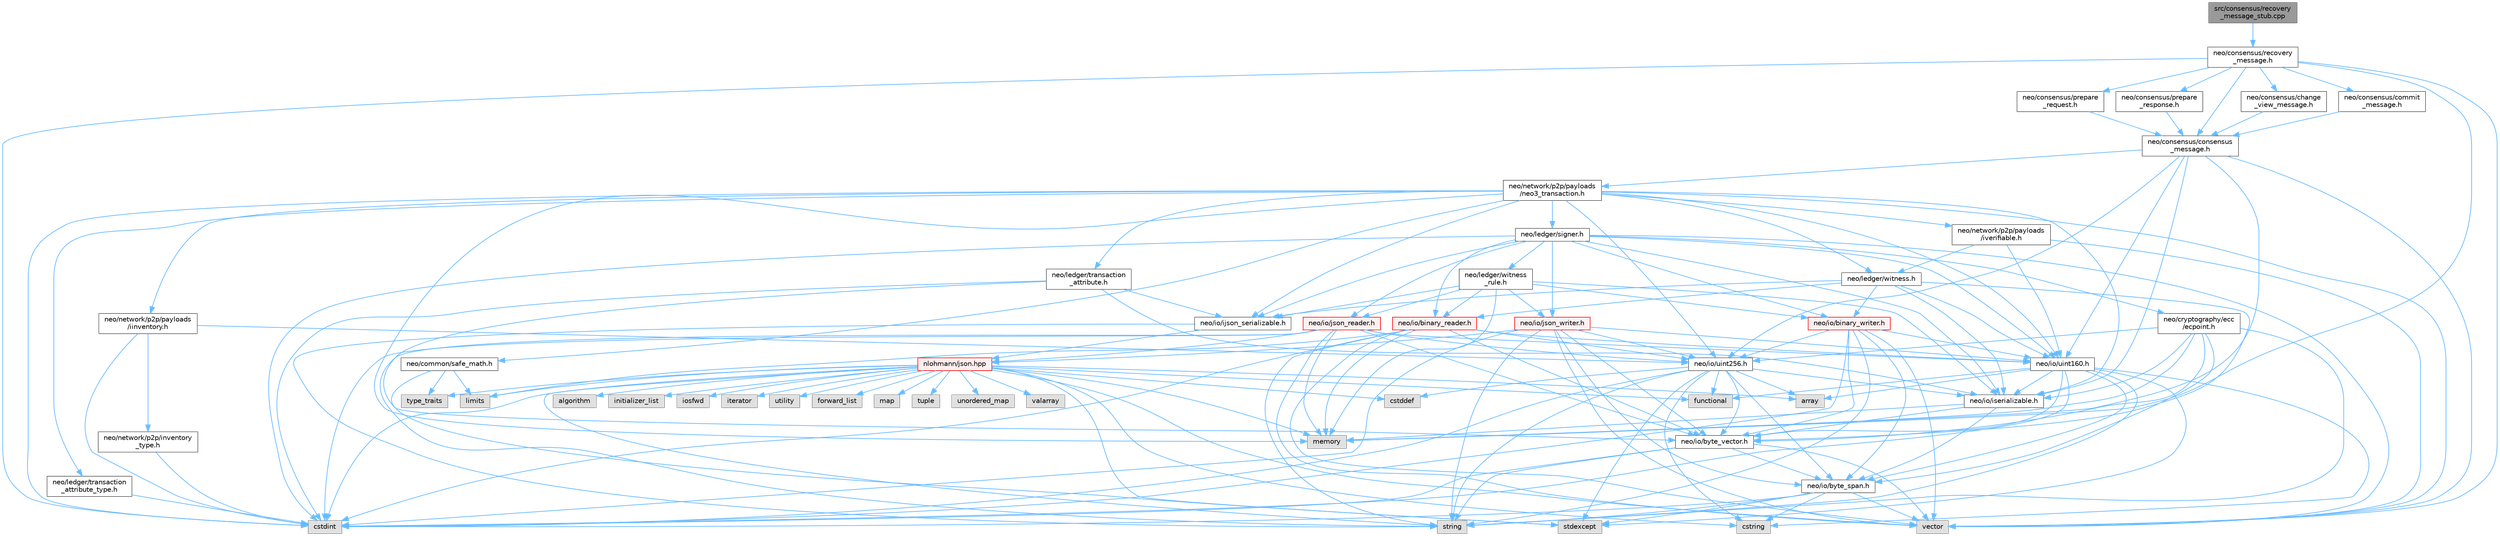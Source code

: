digraph "src/consensus/recovery_message_stub.cpp"
{
 // LATEX_PDF_SIZE
  bgcolor="transparent";
  edge [fontname=Helvetica,fontsize=10,labelfontname=Helvetica,labelfontsize=10];
  node [fontname=Helvetica,fontsize=10,shape=box,height=0.2,width=0.4];
  Node1 [id="Node000001",label="src/consensus/recovery\l_message_stub.cpp",height=0.2,width=0.4,color="gray40", fillcolor="grey60", style="filled", fontcolor="black",tooltip=" "];
  Node1 -> Node2 [id="edge1_Node000001_Node000002",color="steelblue1",style="solid",tooltip=" "];
  Node2 [id="Node000002",label="neo/consensus/recovery\l_message.h",height=0.2,width=0.4,color="grey40", fillcolor="white", style="filled",URL="$recovery__message_8h.html",tooltip=" "];
  Node2 -> Node3 [id="edge2_Node000002_Node000003",color="steelblue1",style="solid",tooltip=" "];
  Node3 [id="Node000003",label="neo/consensus/change\l_view_message.h",height=0.2,width=0.4,color="grey40", fillcolor="white", style="filled",URL="$change__view__message_8h.html",tooltip=" "];
  Node3 -> Node4 [id="edge3_Node000003_Node000004",color="steelblue1",style="solid",tooltip=" "];
  Node4 [id="Node000004",label="neo/consensus/consensus\l_message.h",height=0.2,width=0.4,color="grey40", fillcolor="white", style="filled",URL="$consensus__message_8h.html",tooltip=" "];
  Node4 -> Node5 [id="edge4_Node000004_Node000005",color="steelblue1",style="solid",tooltip=" "];
  Node5 [id="Node000005",label="neo/io/iserializable.h",height=0.2,width=0.4,color="grey40", fillcolor="white", style="filled",URL="$iserializable_8h.html",tooltip=" "];
  Node5 -> Node6 [id="edge5_Node000005_Node000006",color="steelblue1",style="solid",tooltip=" "];
  Node6 [id="Node000006",label="neo/io/byte_span.h",height=0.2,width=0.4,color="grey40", fillcolor="white", style="filled",URL="$io_2byte__span_8h.html",tooltip=" "];
  Node6 -> Node7 [id="edge6_Node000006_Node000007",color="steelblue1",style="solid",tooltip=" "];
  Node7 [id="Node000007",label="cstdint",height=0.2,width=0.4,color="grey60", fillcolor="#E0E0E0", style="filled",tooltip=" "];
  Node6 -> Node8 [id="edge7_Node000006_Node000008",color="steelblue1",style="solid",tooltip=" "];
  Node8 [id="Node000008",label="cstring",height=0.2,width=0.4,color="grey60", fillcolor="#E0E0E0", style="filled",tooltip=" "];
  Node6 -> Node9 [id="edge8_Node000006_Node000009",color="steelblue1",style="solid",tooltip=" "];
  Node9 [id="Node000009",label="stdexcept",height=0.2,width=0.4,color="grey60", fillcolor="#E0E0E0", style="filled",tooltip=" "];
  Node6 -> Node10 [id="edge9_Node000006_Node000010",color="steelblue1",style="solid",tooltip=" "];
  Node10 [id="Node000010",label="string",height=0.2,width=0.4,color="grey60", fillcolor="#E0E0E0", style="filled",tooltip=" "];
  Node6 -> Node11 [id="edge10_Node000006_Node000011",color="steelblue1",style="solid",tooltip=" "];
  Node11 [id="Node000011",label="vector",height=0.2,width=0.4,color="grey60", fillcolor="#E0E0E0", style="filled",tooltip=" "];
  Node5 -> Node12 [id="edge11_Node000005_Node000012",color="steelblue1",style="solid",tooltip=" "];
  Node12 [id="Node000012",label="neo/io/byte_vector.h",height=0.2,width=0.4,color="grey40", fillcolor="white", style="filled",URL="$io_2byte__vector_8h.html",tooltip=" "];
  Node12 -> Node6 [id="edge12_Node000012_Node000006",color="steelblue1",style="solid",tooltip=" "];
  Node12 -> Node7 [id="edge13_Node000012_Node000007",color="steelblue1",style="solid",tooltip=" "];
  Node12 -> Node10 [id="edge14_Node000012_Node000010",color="steelblue1",style="solid",tooltip=" "];
  Node12 -> Node11 [id="edge15_Node000012_Node000011",color="steelblue1",style="solid",tooltip=" "];
  Node5 -> Node13 [id="edge16_Node000005_Node000013",color="steelblue1",style="solid",tooltip=" "];
  Node13 [id="Node000013",label="memory",height=0.2,width=0.4,color="grey60", fillcolor="#E0E0E0", style="filled",tooltip=" "];
  Node4 -> Node14 [id="edge17_Node000004_Node000014",color="steelblue1",style="solid",tooltip=" "];
  Node14 [id="Node000014",label="neo/io/uint160.h",height=0.2,width=0.4,color="grey40", fillcolor="white", style="filled",URL="$uint160_8h.html",tooltip=" "];
  Node14 -> Node6 [id="edge18_Node000014_Node000006",color="steelblue1",style="solid",tooltip=" "];
  Node14 -> Node12 [id="edge19_Node000014_Node000012",color="steelblue1",style="solid",tooltip=" "];
  Node14 -> Node5 [id="edge20_Node000014_Node000005",color="steelblue1",style="solid",tooltip=" "];
  Node14 -> Node15 [id="edge21_Node000014_Node000015",color="steelblue1",style="solid",tooltip=" "];
  Node15 [id="Node000015",label="array",height=0.2,width=0.4,color="grey60", fillcolor="#E0E0E0", style="filled",tooltip=" "];
  Node14 -> Node7 [id="edge22_Node000014_Node000007",color="steelblue1",style="solid",tooltip=" "];
  Node14 -> Node8 [id="edge23_Node000014_Node000008",color="steelblue1",style="solid",tooltip=" "];
  Node14 -> Node16 [id="edge24_Node000014_Node000016",color="steelblue1",style="solid",tooltip=" "];
  Node16 [id="Node000016",label="functional",height=0.2,width=0.4,color="grey60", fillcolor="#E0E0E0", style="filled",tooltip=" "];
  Node14 -> Node9 [id="edge25_Node000014_Node000009",color="steelblue1",style="solid",tooltip=" "];
  Node14 -> Node10 [id="edge26_Node000014_Node000010",color="steelblue1",style="solid",tooltip=" "];
  Node4 -> Node17 [id="edge27_Node000004_Node000017",color="steelblue1",style="solid",tooltip=" "];
  Node17 [id="Node000017",label="neo/io/uint256.h",height=0.2,width=0.4,color="grey40", fillcolor="white", style="filled",URL="$uint256_8h.html",tooltip=" "];
  Node17 -> Node6 [id="edge28_Node000017_Node000006",color="steelblue1",style="solid",tooltip=" "];
  Node17 -> Node12 [id="edge29_Node000017_Node000012",color="steelblue1",style="solid",tooltip=" "];
  Node17 -> Node5 [id="edge30_Node000017_Node000005",color="steelblue1",style="solid",tooltip=" "];
  Node17 -> Node15 [id="edge31_Node000017_Node000015",color="steelblue1",style="solid",tooltip=" "];
  Node17 -> Node18 [id="edge32_Node000017_Node000018",color="steelblue1",style="solid",tooltip=" "];
  Node18 [id="Node000018",label="cstddef",height=0.2,width=0.4,color="grey60", fillcolor="#E0E0E0", style="filled",tooltip=" "];
  Node17 -> Node7 [id="edge33_Node000017_Node000007",color="steelblue1",style="solid",tooltip=" "];
  Node17 -> Node8 [id="edge34_Node000017_Node000008",color="steelblue1",style="solid",tooltip=" "];
  Node17 -> Node16 [id="edge35_Node000017_Node000016",color="steelblue1",style="solid",tooltip=" "];
  Node17 -> Node9 [id="edge36_Node000017_Node000009",color="steelblue1",style="solid",tooltip=" "];
  Node17 -> Node10 [id="edge37_Node000017_Node000010",color="steelblue1",style="solid",tooltip=" "];
  Node4 -> Node19 [id="edge38_Node000004_Node000019",color="steelblue1",style="solid",tooltip=" "];
  Node19 [id="Node000019",label="neo/network/p2p/payloads\l/neo3_transaction.h",height=0.2,width=0.4,color="grey40", fillcolor="white", style="filled",URL="$neo3__transaction_8h.html",tooltip=" "];
  Node19 -> Node20 [id="edge39_Node000019_Node000020",color="steelblue1",style="solid",tooltip=" "];
  Node20 [id="Node000020",label="neo/common/safe_math.h",height=0.2,width=0.4,color="grey40", fillcolor="white", style="filled",URL="$safe__math_8h.html",tooltip=" "];
  Node20 -> Node21 [id="edge40_Node000020_Node000021",color="steelblue1",style="solid",tooltip=" "];
  Node21 [id="Node000021",label="limits",height=0.2,width=0.4,color="grey60", fillcolor="#E0E0E0", style="filled",tooltip=" "];
  Node20 -> Node9 [id="edge41_Node000020_Node000009",color="steelblue1",style="solid",tooltip=" "];
  Node20 -> Node22 [id="edge42_Node000020_Node000022",color="steelblue1",style="solid",tooltip=" "];
  Node22 [id="Node000022",label="type_traits",height=0.2,width=0.4,color="grey60", fillcolor="#E0E0E0", style="filled",tooltip=" "];
  Node19 -> Node23 [id="edge43_Node000019_Node000023",color="steelblue1",style="solid",tooltip=" "];
  Node23 [id="Node000023",label="neo/io/ijson_serializable.h",height=0.2,width=0.4,color="grey40", fillcolor="white", style="filled",URL="$ijson__serializable_8h.html",tooltip=" "];
  Node23 -> Node24 [id="edge44_Node000023_Node000024",color="steelblue1",style="solid",tooltip=" "];
  Node24 [id="Node000024",label="nlohmann/json.hpp",height=0.2,width=0.4,color="red", fillcolor="#FFF0F0", style="filled",URL="$json_8hpp.html",tooltip=" "];
  Node24 -> Node25 [id="edge45_Node000024_Node000025",color="steelblue1",style="solid",tooltip=" "];
  Node25 [id="Node000025",label="algorithm",height=0.2,width=0.4,color="grey60", fillcolor="#E0E0E0", style="filled",tooltip=" "];
  Node24 -> Node18 [id="edge46_Node000024_Node000018",color="steelblue1",style="solid",tooltip=" "];
  Node24 -> Node16 [id="edge47_Node000024_Node000016",color="steelblue1",style="solid",tooltip=" "];
  Node24 -> Node26 [id="edge48_Node000024_Node000026",color="steelblue1",style="solid",tooltip=" "];
  Node26 [id="Node000026",label="initializer_list",height=0.2,width=0.4,color="grey60", fillcolor="#E0E0E0", style="filled",tooltip=" "];
  Node24 -> Node27 [id="edge49_Node000024_Node000027",color="steelblue1",style="solid",tooltip=" "];
  Node27 [id="Node000027",label="iosfwd",height=0.2,width=0.4,color="grey60", fillcolor="#E0E0E0", style="filled",tooltip=" "];
  Node24 -> Node28 [id="edge50_Node000024_Node000028",color="steelblue1",style="solid",tooltip=" "];
  Node28 [id="Node000028",label="iterator",height=0.2,width=0.4,color="grey60", fillcolor="#E0E0E0", style="filled",tooltip=" "];
  Node24 -> Node13 [id="edge51_Node000024_Node000013",color="steelblue1",style="solid",tooltip=" "];
  Node24 -> Node10 [id="edge52_Node000024_Node000010",color="steelblue1",style="solid",tooltip=" "];
  Node24 -> Node29 [id="edge53_Node000024_Node000029",color="steelblue1",style="solid",tooltip=" "];
  Node29 [id="Node000029",label="utility",height=0.2,width=0.4,color="grey60", fillcolor="#E0E0E0", style="filled",tooltip=" "];
  Node24 -> Node11 [id="edge54_Node000024_Node000011",color="steelblue1",style="solid",tooltip=" "];
  Node24 -> Node15 [id="edge55_Node000024_Node000015",color="steelblue1",style="solid",tooltip=" "];
  Node24 -> Node30 [id="edge56_Node000024_Node000030",color="steelblue1",style="solid",tooltip=" "];
  Node30 [id="Node000030",label="forward_list",height=0.2,width=0.4,color="grey60", fillcolor="#E0E0E0", style="filled",tooltip=" "];
  Node24 -> Node31 [id="edge57_Node000024_Node000031",color="steelblue1",style="solid",tooltip=" "];
  Node31 [id="Node000031",label="map",height=0.2,width=0.4,color="grey60", fillcolor="#E0E0E0", style="filled",tooltip=" "];
  Node24 -> Node32 [id="edge58_Node000024_Node000032",color="steelblue1",style="solid",tooltip=" "];
  Node32 [id="Node000032",label="tuple",height=0.2,width=0.4,color="grey60", fillcolor="#E0E0E0", style="filled",tooltip=" "];
  Node24 -> Node22 [id="edge59_Node000024_Node000022",color="steelblue1",style="solid",tooltip=" "];
  Node24 -> Node33 [id="edge60_Node000024_Node000033",color="steelblue1",style="solid",tooltip=" "];
  Node33 [id="Node000033",label="unordered_map",height=0.2,width=0.4,color="grey60", fillcolor="#E0E0E0", style="filled",tooltip=" "];
  Node24 -> Node34 [id="edge61_Node000024_Node000034",color="steelblue1",style="solid",tooltip=" "];
  Node34 [id="Node000034",label="valarray",height=0.2,width=0.4,color="grey60", fillcolor="#E0E0E0", style="filled",tooltip=" "];
  Node24 -> Node9 [id="edge62_Node000024_Node000009",color="steelblue1",style="solid",tooltip=" "];
  Node24 -> Node7 [id="edge63_Node000024_Node000007",color="steelblue1",style="solid",tooltip=" "];
  Node24 -> Node21 [id="edge64_Node000024_Node000021",color="steelblue1",style="solid",tooltip=" "];
  Node24 -> Node8 [id="edge65_Node000024_Node000008",color="steelblue1",style="solid",tooltip=" "];
  Node23 -> Node10 [id="edge66_Node000023_Node000010",color="steelblue1",style="solid",tooltip=" "];
  Node19 -> Node5 [id="edge67_Node000019_Node000005",color="steelblue1",style="solid",tooltip=" "];
  Node19 -> Node14 [id="edge68_Node000019_Node000014",color="steelblue1",style="solid",tooltip=" "];
  Node19 -> Node17 [id="edge69_Node000019_Node000017",color="steelblue1",style="solid",tooltip=" "];
  Node19 -> Node48 [id="edge70_Node000019_Node000048",color="steelblue1",style="solid",tooltip=" "];
  Node48 [id="Node000048",label="neo/ledger/signer.h",height=0.2,width=0.4,color="grey40", fillcolor="white", style="filled",URL="$signer_8h.html",tooltip=" "];
  Node48 -> Node49 [id="edge71_Node000048_Node000049",color="steelblue1",style="solid",tooltip=" "];
  Node49 [id="Node000049",label="neo/cryptography/ecc\l/ecpoint.h",height=0.2,width=0.4,color="grey40", fillcolor="white", style="filled",URL="$ecpoint_8h.html",tooltip=" "];
  Node49 -> Node6 [id="edge72_Node000049_Node000006",color="steelblue1",style="solid",tooltip=" "];
  Node49 -> Node12 [id="edge73_Node000049_Node000012",color="steelblue1",style="solid",tooltip=" "];
  Node49 -> Node5 [id="edge74_Node000049_Node000005",color="steelblue1",style="solid",tooltip=" "];
  Node49 -> Node17 [id="edge75_Node000049_Node000017",color="steelblue1",style="solid",tooltip=" "];
  Node49 -> Node13 [id="edge76_Node000049_Node000013",color="steelblue1",style="solid",tooltip=" "];
  Node49 -> Node10 [id="edge77_Node000049_Node000010",color="steelblue1",style="solid",tooltip=" "];
  Node48 -> Node50 [id="edge78_Node000048_Node000050",color="steelblue1",style="solid",tooltip=" "];
  Node50 [id="Node000050",label="neo/io/binary_reader.h",height=0.2,width=0.4,color="red", fillcolor="#FFF0F0", style="filled",URL="$binary__reader_8h.html",tooltip=" "];
  Node50 -> Node12 [id="edge79_Node000050_Node000012",color="steelblue1",style="solid",tooltip=" "];
  Node50 -> Node14 [id="edge80_Node000050_Node000014",color="steelblue1",style="solid",tooltip=" "];
  Node50 -> Node17 [id="edge81_Node000050_Node000017",color="steelblue1",style="solid",tooltip=" "];
  Node50 -> Node7 [id="edge82_Node000050_Node000007",color="steelblue1",style="solid",tooltip=" "];
  Node50 -> Node21 [id="edge83_Node000050_Node000021",color="steelblue1",style="solid",tooltip=" "];
  Node50 -> Node13 [id="edge84_Node000050_Node000013",color="steelblue1",style="solid",tooltip=" "];
  Node50 -> Node10 [id="edge85_Node000050_Node000010",color="steelblue1",style="solid",tooltip=" "];
  Node50 -> Node11 [id="edge86_Node000050_Node000011",color="steelblue1",style="solid",tooltip=" "];
  Node48 -> Node53 [id="edge87_Node000048_Node000053",color="steelblue1",style="solid",tooltip=" "];
  Node53 [id="Node000053",label="neo/io/binary_writer.h",height=0.2,width=0.4,color="red", fillcolor="#FFF0F0", style="filled",URL="$binary__writer_8h.html",tooltip=" "];
  Node53 -> Node6 [id="edge88_Node000053_Node000006",color="steelblue1",style="solid",tooltip=" "];
  Node53 -> Node12 [id="edge89_Node000053_Node000012",color="steelblue1",style="solid",tooltip=" "];
  Node53 -> Node14 [id="edge90_Node000053_Node000014",color="steelblue1",style="solid",tooltip=" "];
  Node53 -> Node17 [id="edge91_Node000053_Node000017",color="steelblue1",style="solid",tooltip=" "];
  Node53 -> Node7 [id="edge92_Node000053_Node000007",color="steelblue1",style="solid",tooltip=" "];
  Node53 -> Node10 [id="edge93_Node000053_Node000010",color="steelblue1",style="solid",tooltip=" "];
  Node53 -> Node11 [id="edge94_Node000053_Node000011",color="steelblue1",style="solid",tooltip=" "];
  Node48 -> Node23 [id="edge95_Node000048_Node000023",color="steelblue1",style="solid",tooltip=" "];
  Node48 -> Node5 [id="edge96_Node000048_Node000005",color="steelblue1",style="solid",tooltip=" "];
  Node48 -> Node54 [id="edge97_Node000048_Node000054",color="steelblue1",style="solid",tooltip=" "];
  Node54 [id="Node000054",label="neo/io/json_reader.h",height=0.2,width=0.4,color="red", fillcolor="#FFF0F0", style="filled",URL="$json__reader_8h.html",tooltip=" "];
  Node54 -> Node12 [id="edge98_Node000054_Node000012",color="steelblue1",style="solid",tooltip=" "];
  Node54 -> Node14 [id="edge99_Node000054_Node000014",color="steelblue1",style="solid",tooltip=" "];
  Node54 -> Node17 [id="edge100_Node000054_Node000017",color="steelblue1",style="solid",tooltip=" "];
  Node54 -> Node7 [id="edge101_Node000054_Node000007",color="steelblue1",style="solid",tooltip=" "];
  Node54 -> Node13 [id="edge102_Node000054_Node000013",color="steelblue1",style="solid",tooltip=" "];
  Node54 -> Node24 [id="edge103_Node000054_Node000024",color="steelblue1",style="solid",tooltip=" "];
  Node54 -> Node10 [id="edge104_Node000054_Node000010",color="steelblue1",style="solid",tooltip=" "];
  Node54 -> Node11 [id="edge105_Node000054_Node000011",color="steelblue1",style="solid",tooltip=" "];
  Node48 -> Node56 [id="edge106_Node000048_Node000056",color="steelblue1",style="solid",tooltip=" "];
  Node56 [id="Node000056",label="neo/io/json_writer.h",height=0.2,width=0.4,color="red", fillcolor="#FFF0F0", style="filled",URL="$json__writer_8h.html",tooltip=" "];
  Node56 -> Node6 [id="edge107_Node000056_Node000006",color="steelblue1",style="solid",tooltip=" "];
  Node56 -> Node12 [id="edge108_Node000056_Node000012",color="steelblue1",style="solid",tooltip=" "];
  Node56 -> Node14 [id="edge109_Node000056_Node000014",color="steelblue1",style="solid",tooltip=" "];
  Node56 -> Node17 [id="edge110_Node000056_Node000017",color="steelblue1",style="solid",tooltip=" "];
  Node56 -> Node7 [id="edge111_Node000056_Node000007",color="steelblue1",style="solid",tooltip=" "];
  Node56 -> Node24 [id="edge112_Node000056_Node000024",color="steelblue1",style="solid",tooltip=" "];
  Node56 -> Node10 [id="edge113_Node000056_Node000010",color="steelblue1",style="solid",tooltip=" "];
  Node56 -> Node11 [id="edge114_Node000056_Node000011",color="steelblue1",style="solid",tooltip=" "];
  Node48 -> Node14 [id="edge115_Node000048_Node000014",color="steelblue1",style="solid",tooltip=" "];
  Node48 -> Node57 [id="edge116_Node000048_Node000057",color="steelblue1",style="solid",tooltip=" "];
  Node57 [id="Node000057",label="neo/ledger/witness\l_rule.h",height=0.2,width=0.4,color="grey40", fillcolor="white", style="filled",URL="$witness__rule_8h.html",tooltip=" "];
  Node57 -> Node50 [id="edge117_Node000057_Node000050",color="steelblue1",style="solid",tooltip=" "];
  Node57 -> Node53 [id="edge118_Node000057_Node000053",color="steelblue1",style="solid",tooltip=" "];
  Node57 -> Node23 [id="edge119_Node000057_Node000023",color="steelblue1",style="solid",tooltip=" "];
  Node57 -> Node5 [id="edge120_Node000057_Node000005",color="steelblue1",style="solid",tooltip=" "];
  Node57 -> Node54 [id="edge121_Node000057_Node000054",color="steelblue1",style="solid",tooltip=" "];
  Node57 -> Node56 [id="edge122_Node000057_Node000056",color="steelblue1",style="solid",tooltip=" "];
  Node57 -> Node13 [id="edge123_Node000057_Node000013",color="steelblue1",style="solid",tooltip=" "];
  Node48 -> Node7 [id="edge124_Node000048_Node000007",color="steelblue1",style="solid",tooltip=" "];
  Node48 -> Node11 [id="edge125_Node000048_Node000011",color="steelblue1",style="solid",tooltip=" "];
  Node19 -> Node58 [id="edge126_Node000019_Node000058",color="steelblue1",style="solid",tooltip=" "];
  Node58 [id="Node000058",label="neo/ledger/transaction\l_attribute.h",height=0.2,width=0.4,color="grey40", fillcolor="white", style="filled",URL="$transaction__attribute_8h.html",tooltip=" "];
  Node58 -> Node12 [id="edge127_Node000058_Node000012",color="steelblue1",style="solid",tooltip=" "];
  Node58 -> Node23 [id="edge128_Node000058_Node000023",color="steelblue1",style="solid",tooltip=" "];
  Node58 -> Node5 [id="edge129_Node000058_Node000005",color="steelblue1",style="solid",tooltip=" "];
  Node58 -> Node7 [id="edge130_Node000058_Node000007",color="steelblue1",style="solid",tooltip=" "];
  Node19 -> Node59 [id="edge131_Node000019_Node000059",color="steelblue1",style="solid",tooltip=" "];
  Node59 [id="Node000059",label="neo/ledger/transaction\l_attribute_type.h",height=0.2,width=0.4,color="grey40", fillcolor="white", style="filled",URL="$transaction__attribute__type_8h.html",tooltip=" "];
  Node59 -> Node7 [id="edge132_Node000059_Node000007",color="steelblue1",style="solid",tooltip=" "];
  Node19 -> Node60 [id="edge133_Node000019_Node000060",color="steelblue1",style="solid",tooltip=" "];
  Node60 [id="Node000060",label="neo/ledger/witness.h",height=0.2,width=0.4,color="grey40", fillcolor="white", style="filled",URL="$ledger_2witness_8h.html",tooltip=" "];
  Node60 -> Node50 [id="edge134_Node000060_Node000050",color="steelblue1",style="solid",tooltip=" "];
  Node60 -> Node53 [id="edge135_Node000060_Node000053",color="steelblue1",style="solid",tooltip=" "];
  Node60 -> Node12 [id="edge136_Node000060_Node000012",color="steelblue1",style="solid",tooltip=" "];
  Node60 -> Node23 [id="edge137_Node000060_Node000023",color="steelblue1",style="solid",tooltip=" "];
  Node60 -> Node5 [id="edge138_Node000060_Node000005",color="steelblue1",style="solid",tooltip=" "];
  Node60 -> Node14 [id="edge139_Node000060_Node000014",color="steelblue1",style="solid",tooltip=" "];
  Node19 -> Node61 [id="edge140_Node000019_Node000061",color="steelblue1",style="solid",tooltip=" "];
  Node61 [id="Node000061",label="neo/network/p2p/payloads\l/iinventory.h",height=0.2,width=0.4,color="grey40", fillcolor="white", style="filled",URL="$payloads_2iinventory_8h.html",tooltip=" "];
  Node61 -> Node17 [id="edge141_Node000061_Node000017",color="steelblue1",style="solid",tooltip=" "];
  Node61 -> Node62 [id="edge142_Node000061_Node000062",color="steelblue1",style="solid",tooltip=" "];
  Node62 [id="Node000062",label="neo/network/p2p/inventory\l_type.h",height=0.2,width=0.4,color="grey40", fillcolor="white", style="filled",URL="$p2p_2inventory__type_8h.html",tooltip=" "];
  Node62 -> Node7 [id="edge143_Node000062_Node000007",color="steelblue1",style="solid",tooltip=" "];
  Node61 -> Node7 [id="edge144_Node000061_Node000007",color="steelblue1",style="solid",tooltip=" "];
  Node19 -> Node63 [id="edge145_Node000019_Node000063",color="steelblue1",style="solid",tooltip=" "];
  Node63 [id="Node000063",label="neo/network/p2p/payloads\l/iverifiable.h",height=0.2,width=0.4,color="grey40", fillcolor="white", style="filled",URL="$iverifiable_8h.html",tooltip=" "];
  Node63 -> Node14 [id="edge146_Node000063_Node000014",color="steelblue1",style="solid",tooltip=" "];
  Node63 -> Node60 [id="edge147_Node000063_Node000060",color="steelblue1",style="solid",tooltip=" "];
  Node63 -> Node11 [id="edge148_Node000063_Node000011",color="steelblue1",style="solid",tooltip=" "];
  Node19 -> Node7 [id="edge149_Node000019_Node000007",color="steelblue1",style="solid",tooltip=" "];
  Node19 -> Node13 [id="edge150_Node000019_Node000013",color="steelblue1",style="solid",tooltip=" "];
  Node19 -> Node11 [id="edge151_Node000019_Node000011",color="steelblue1",style="solid",tooltip=" "];
  Node4 -> Node13 [id="edge152_Node000004_Node000013",color="steelblue1",style="solid",tooltip=" "];
  Node4 -> Node11 [id="edge153_Node000004_Node000011",color="steelblue1",style="solid",tooltip=" "];
  Node2 -> Node64 [id="edge154_Node000002_Node000064",color="steelblue1",style="solid",tooltip=" "];
  Node64 [id="Node000064",label="neo/consensus/commit\l_message.h",height=0.2,width=0.4,color="grey40", fillcolor="white", style="filled",URL="$commit__message_8h.html",tooltip=" "];
  Node64 -> Node4 [id="edge155_Node000064_Node000004",color="steelblue1",style="solid",tooltip=" "];
  Node2 -> Node4 [id="edge156_Node000002_Node000004",color="steelblue1",style="solid",tooltip=" "];
  Node2 -> Node65 [id="edge157_Node000002_Node000065",color="steelblue1",style="solid",tooltip=" "];
  Node65 [id="Node000065",label="neo/consensus/prepare\l_request.h",height=0.2,width=0.4,color="grey40", fillcolor="white", style="filled",URL="$prepare__request_8h.html",tooltip=" "];
  Node65 -> Node4 [id="edge158_Node000065_Node000004",color="steelblue1",style="solid",tooltip=" "];
  Node2 -> Node66 [id="edge159_Node000002_Node000066",color="steelblue1",style="solid",tooltip=" "];
  Node66 [id="Node000066",label="neo/consensus/prepare\l_response.h",height=0.2,width=0.4,color="grey40", fillcolor="white", style="filled",URL="$prepare__response_8h.html",tooltip=" "];
  Node66 -> Node4 [id="edge160_Node000066_Node000004",color="steelblue1",style="solid",tooltip=" "];
  Node2 -> Node7 [id="edge161_Node000002_Node000007",color="steelblue1",style="solid",tooltip=" "];
  Node2 -> Node13 [id="edge162_Node000002_Node000013",color="steelblue1",style="solid",tooltip=" "];
  Node2 -> Node11 [id="edge163_Node000002_Node000011",color="steelblue1",style="solid",tooltip=" "];
}
